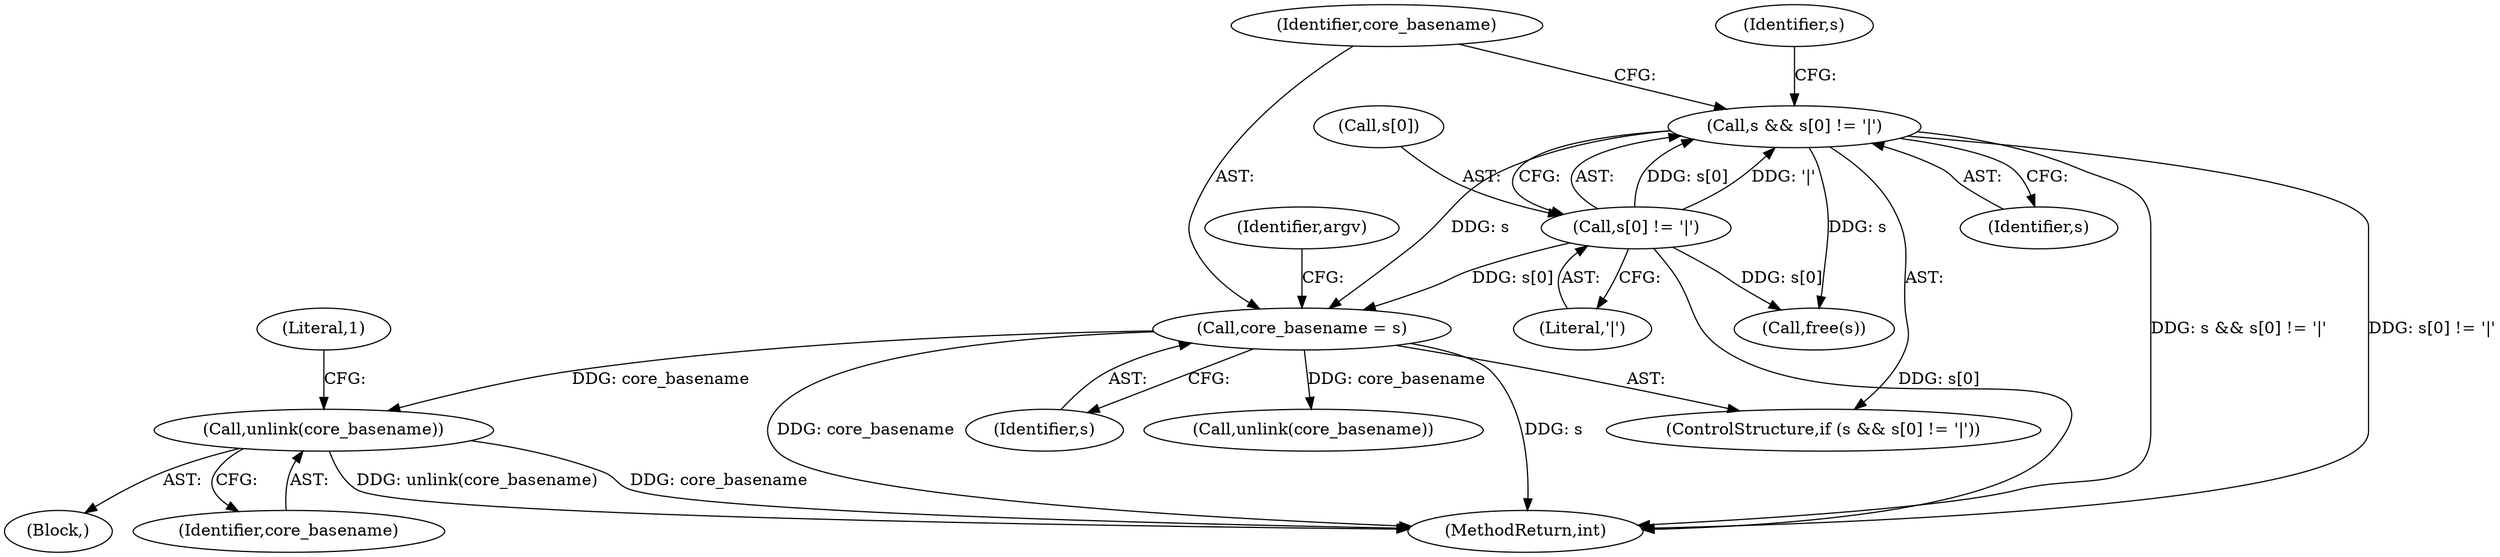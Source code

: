 digraph "0_abrt_17cb66b13997b0159b4253b3f5722db79f476d68@API" {
"1001165" [label="(Call,unlink(core_basename))"];
"1000338" [label="(Call,core_basename = s)"];
"1000333" [label="(Call,s[0] != '|')"];
"1000331" [label="(Call,s && s[0] != '|')"];
"1000342" [label="(Call,free(s))"];
"1000337" [label="(Literal,'|')"];
"1001168" [label="(Literal,1)"];
"1000333" [label="(Call,s[0] != '|')"];
"1001150" [label="(Call,unlink(core_basename))"];
"1000343" [label="(Identifier,s)"];
"1000330" [label="(ControlStructure,if (s && s[0] != '|'))"];
"1001180" [label="(MethodReturn,int)"];
"1000348" [label="(Identifier,argv)"];
"1001162" [label="(Block,)"];
"1000331" [label="(Call,s && s[0] != '|')"];
"1001166" [label="(Identifier,core_basename)"];
"1000338" [label="(Call,core_basename = s)"];
"1000339" [label="(Identifier,core_basename)"];
"1001165" [label="(Call,unlink(core_basename))"];
"1000332" [label="(Identifier,s)"];
"1000340" [label="(Identifier,s)"];
"1000334" [label="(Call,s[0])"];
"1001165" -> "1001162"  [label="AST: "];
"1001165" -> "1001166"  [label="CFG: "];
"1001166" -> "1001165"  [label="AST: "];
"1001168" -> "1001165"  [label="CFG: "];
"1001165" -> "1001180"  [label="DDG: core_basename"];
"1001165" -> "1001180"  [label="DDG: unlink(core_basename)"];
"1000338" -> "1001165"  [label="DDG: core_basename"];
"1000338" -> "1000330"  [label="AST: "];
"1000338" -> "1000340"  [label="CFG: "];
"1000339" -> "1000338"  [label="AST: "];
"1000340" -> "1000338"  [label="AST: "];
"1000348" -> "1000338"  [label="CFG: "];
"1000338" -> "1001180"  [label="DDG: core_basename"];
"1000338" -> "1001180"  [label="DDG: s"];
"1000333" -> "1000338"  [label="DDG: s[0]"];
"1000331" -> "1000338"  [label="DDG: s"];
"1000338" -> "1001150"  [label="DDG: core_basename"];
"1000333" -> "1000331"  [label="AST: "];
"1000333" -> "1000337"  [label="CFG: "];
"1000334" -> "1000333"  [label="AST: "];
"1000337" -> "1000333"  [label="AST: "];
"1000331" -> "1000333"  [label="CFG: "];
"1000333" -> "1001180"  [label="DDG: s[0]"];
"1000333" -> "1000331"  [label="DDG: s[0]"];
"1000333" -> "1000331"  [label="DDG: '|'"];
"1000333" -> "1000342"  [label="DDG: s[0]"];
"1000331" -> "1000330"  [label="AST: "];
"1000331" -> "1000332"  [label="CFG: "];
"1000332" -> "1000331"  [label="AST: "];
"1000339" -> "1000331"  [label="CFG: "];
"1000343" -> "1000331"  [label="CFG: "];
"1000331" -> "1001180"  [label="DDG: s && s[0] != '|'"];
"1000331" -> "1001180"  [label="DDG: s[0] != '|'"];
"1000331" -> "1000342"  [label="DDG: s"];
}
